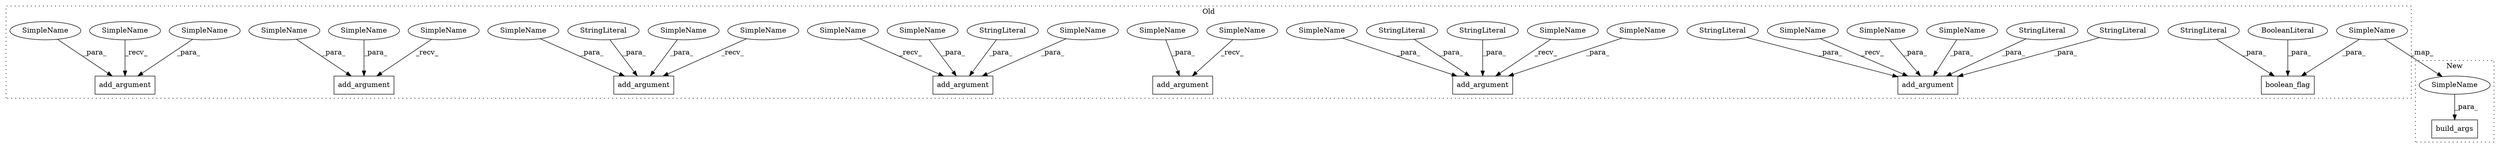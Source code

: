digraph G {
subgraph cluster0 {
1 [label="boolean_flag" a="32" s="841,876" l="13,1" shape="box"];
3 [label="add_argument" a="32" s="771,834" l="13,1" shape="box"];
4 [label="BooleanLiteral" a="9" s="871" l="5" shape="ellipse"];
5 [label="add_argument" a="32" s="682,757" l="13,1" shape="box"];
6 [label="add_argument" a="32" s="556,584" l="13,1" shape="box"];
7 [label="add_argument" a="32" s="455,493" l="13,1" shape="box"];
8 [label="add_argument" a="32" s="507,542" l="13,1" shape="box"];
9 [label="StringLiteral" a="45" s="817" l="17" shape="ellipse"];
10 [label="add_argument" a="32" s="890,929" l="13,1" shape="box"];
11 [label="StringLiteral" a="45" s="861" l="9" shape="ellipse"];
12 [label="add_argument" a="32" s="598,668" l="13,1" shape="box"];
13 [label="StringLiteral" a="45" s="725" l="32" shape="ellipse"];
14 [label="StringLiteral" a="45" s="695" l="4" shape="ellipse"];
15 [label="StringLiteral" a="45" s="721" l="3" shape="ellipse"];
16 [label="StringLiteral" a="45" s="813" l="3" shape="ellipse"];
17 [label="StringLiteral" a="45" s="903" l="14" shape="ellipse"];
18 [label="StringLiteral" a="45" s="520" l="10" shape="ellipse"];
19 [label="SimpleName" a="42" s="578" l="3" shape="ellipse"];
20 [label="SimpleName" a="42" s="717" l="3" shape="ellipse"];
21 [label="SimpleName" a="42" s="809" l="3" shape="ellipse"];
22 [label="SimpleName" a="42" s="854" l="6" shape="ellipse"];
23 [label="SimpleName" a="42" s="883" l="6" shape="ellipse"];
24 [label="SimpleName" a="42" s="675" l="6" shape="ellipse"];
25 [label="SimpleName" a="42" s="591" l="6" shape="ellipse"];
26 [label="SimpleName" a="42" s="549" l="6" shape="ellipse"];
27 [label="SimpleName" a="42" s="500" l="6" shape="ellipse"];
28 [label="SimpleName" a="42" s="764" l="6" shape="ellipse"];
29 [label="SimpleName" a="42" s="448" l="6" shape="ellipse"];
31 [label="SimpleName" a="42" s="627" l="6" shape="ellipse"];
32 [label="SimpleName" a="42" s="531" l="6" shape="ellipse"];
33 [label="SimpleName" a="42" s="482" l="6" shape="ellipse"];
34 [label="SimpleName" a="42" s="918" l="6" shape="ellipse"];
35 [label="SimpleName" a="42" s="489" l="4" shape="ellipse"];
36 [label="SimpleName" a="42" s="804" l="4" shape="ellipse"];
37 [label="SimpleName" a="42" s="925" l="4" shape="ellipse"];
38 [label="SimpleName" a="42" s="712" l="4" shape="ellipse"];
39 [label="SimpleName" a="42" s="622" l="4" shape="ellipse"];
40 [label="SimpleName" a="42" s="538" l="4" shape="ellipse"];
label = "Old";
style="dotted";
}
subgraph cluster1 {
2 [label="build_args" a="32" s="1028,1045" l="11,1" shape="box"];
30 [label="SimpleName" a="42" s="1039" l="6" shape="ellipse"];
label = "New";
style="dotted";
}
4 -> 1 [label="_para_"];
9 -> 3 [label="_para_"];
11 -> 1 [label="_para_"];
13 -> 5 [label="_para_"];
14 -> 5 [label="_para_"];
15 -> 5 [label="_para_"];
16 -> 3 [label="_para_"];
17 -> 10 [label="_para_"];
18 -> 8 [label="_para_"];
19 -> 6 [label="_para_"];
20 -> 5 [label="_para_"];
21 -> 3 [label="_para_"];
22 -> 1 [label="_para_"];
22 -> 30 [label="_map_"];
23 -> 10 [label="_recv_"];
24 -> 5 [label="_recv_"];
25 -> 12 [label="_recv_"];
26 -> 6 [label="_recv_"];
27 -> 8 [label="_recv_"];
28 -> 3 [label="_recv_"];
29 -> 7 [label="_recv_"];
30 -> 2 [label="_para_"];
31 -> 12 [label="_para_"];
32 -> 8 [label="_para_"];
33 -> 7 [label="_para_"];
34 -> 10 [label="_para_"];
35 -> 7 [label="_para_"];
36 -> 3 [label="_para_"];
37 -> 10 [label="_para_"];
38 -> 5 [label="_para_"];
39 -> 12 [label="_para_"];
40 -> 8 [label="_para_"];
}